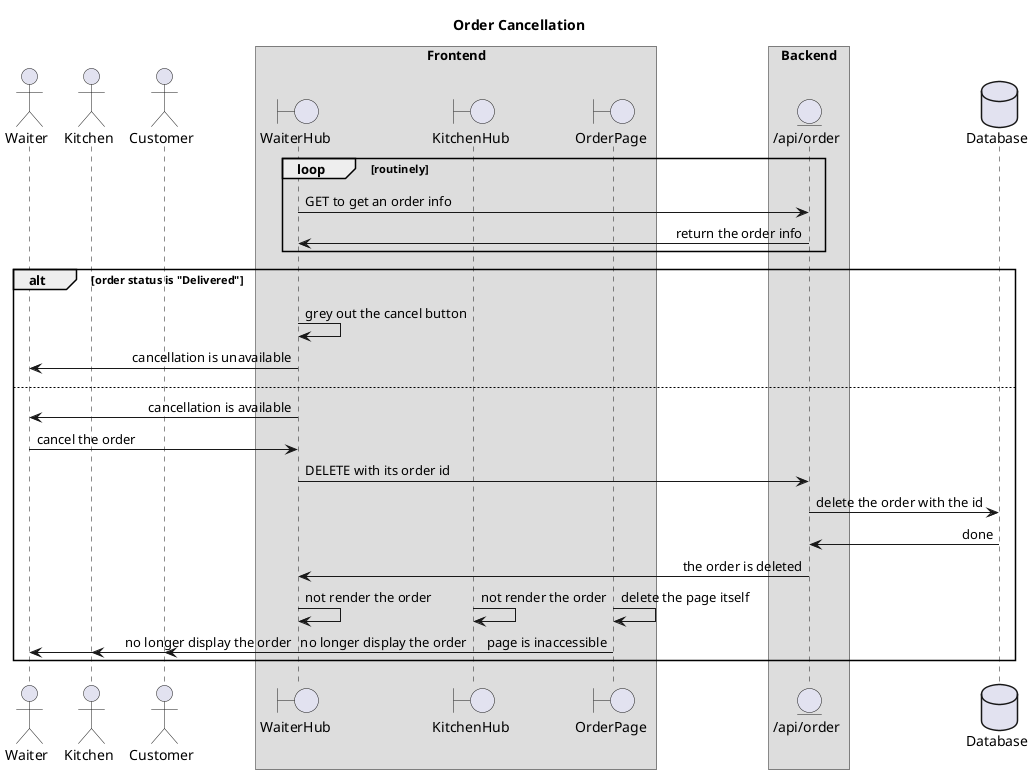 ' This diagram is written in plantuml with the aid of
' jebbs' [PlantUML](https://marketplace.visualstudio.com/items?itemName=jebbs.plantuml) plugin in VSCode
@startuml
' diagram format
skinparam sequenceArrowThickness 1
skinparam maxmessagesize 200
skinparam BoxPadding 50
skinparam SequenceMessageAlign first
!pragma teoz true

title Order Cancellation

' actors
actor Waiter
actor Kitchen
actor Customer
' frontend entities
box Frontend
boundary WaiterHub
boundary KitchenHub
boundary OrderPage
end box
' backend entities
box Backend
entity "/api/order" as OrderAPI
end box
' database entities
database Database

loop routinely
WaiterHub -> OrderAPI: GET to get an order info
OrderAPI -> WaiterHub: return the order info
end loop
alt order status is "Delivered"
WaiterHub -> WaiterHub: grey out the cancel button
WaiterHub -> Waiter: cancellation is unavailable
else
WaiterHub -> Waiter: cancellation is available
Waiter -> WaiterHub: cancel the order
WaiterHub -> OrderAPI: DELETE with its order id
OrderAPI -> Database: delete the order with the id
Database -> OrderAPI: done
OrderAPI -> WaiterHub: the order is deleted
WaiterHub -> WaiterHub: not render the order
& KitchenHub -> KitchenHub: not render the order
& OrderPage -> OrderPage: delete the page itself
KitchenHub -> Kitchen: no longer display the order
& WaiterHub -> Waiter: no longer display the order
& OrderPage -> Customer: page is inaccessible
end alt
@enduml